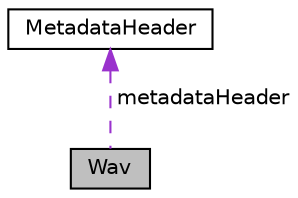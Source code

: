digraph "Wav"
{
  edge [fontname="Helvetica",fontsize="10",labelfontname="Helvetica",labelfontsize="10"];
  node [fontname="Helvetica",fontsize="10",shape=record];
  Node7 [label="Wav",height=0.2,width=0.4,color="black", fillcolor="grey75", style="filled", fontcolor="black"];
  Node8 -> Node7 [dir="back",color="darkorchid3",fontsize="10",style="dashed",label=" metadataHeader" ,fontname="Helvetica"];
  Node8 [label="MetadataHeader",height=0.2,width=0.4,color="black", fillcolor="white", style="filled",URL="$df/d31/structMetadataHeader.html"];
}
